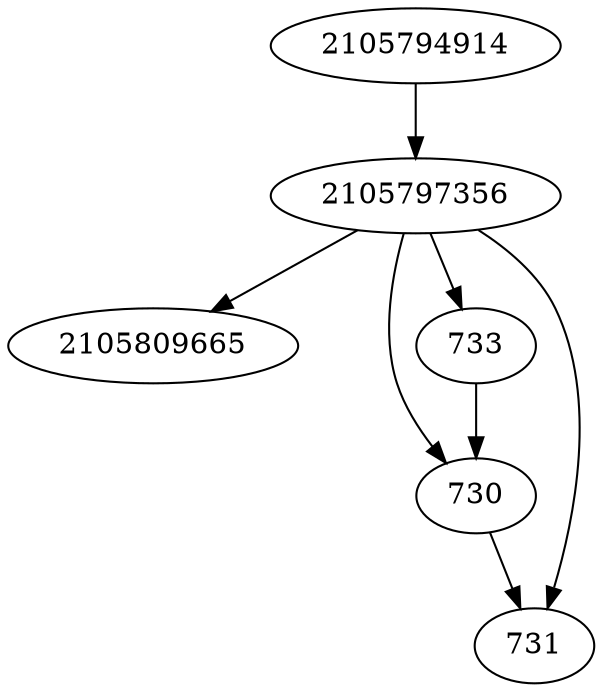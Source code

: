 strict digraph  {
2105809665;
2105794914;
2105797356;
730;
731;
733;
2105794914 -> 2105797356;
2105797356 -> 730;
2105797356 -> 731;
2105797356 -> 2105809665;
2105797356 -> 733;
730 -> 731;
733 -> 730;
}
